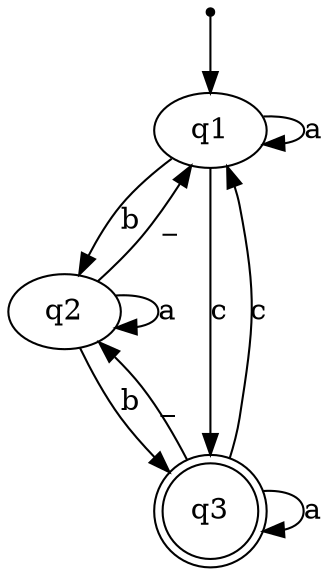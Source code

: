 digraph{
inic[shape=point];
inic->q1;

q1->q1 [label="a"];
q1->q2 [label="b"];
q1->q3 [label="c"];
q2->q1 [label="_"];
q2->q2 [label="a"];
q2->q3 [label="b"];
q3->q2 [label="_"];
q3->q3 [label="a"];
q3->q1 [label="c"];

q3[shape=doublecircle];
}
